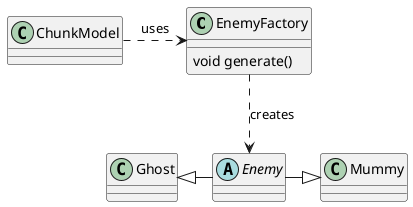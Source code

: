 @startuml
class EnemyFactory{
  void generate()
}

abstract class Enemy{
}

class Mummy{
}

class Ghost{
}

class ChunkModel{
}

ChunkModel .> EnemyFactory : uses
EnemyFactory ..> Enemy : creates
Enemy -|> Mummy
Ghost <|- Enemy
@enduml